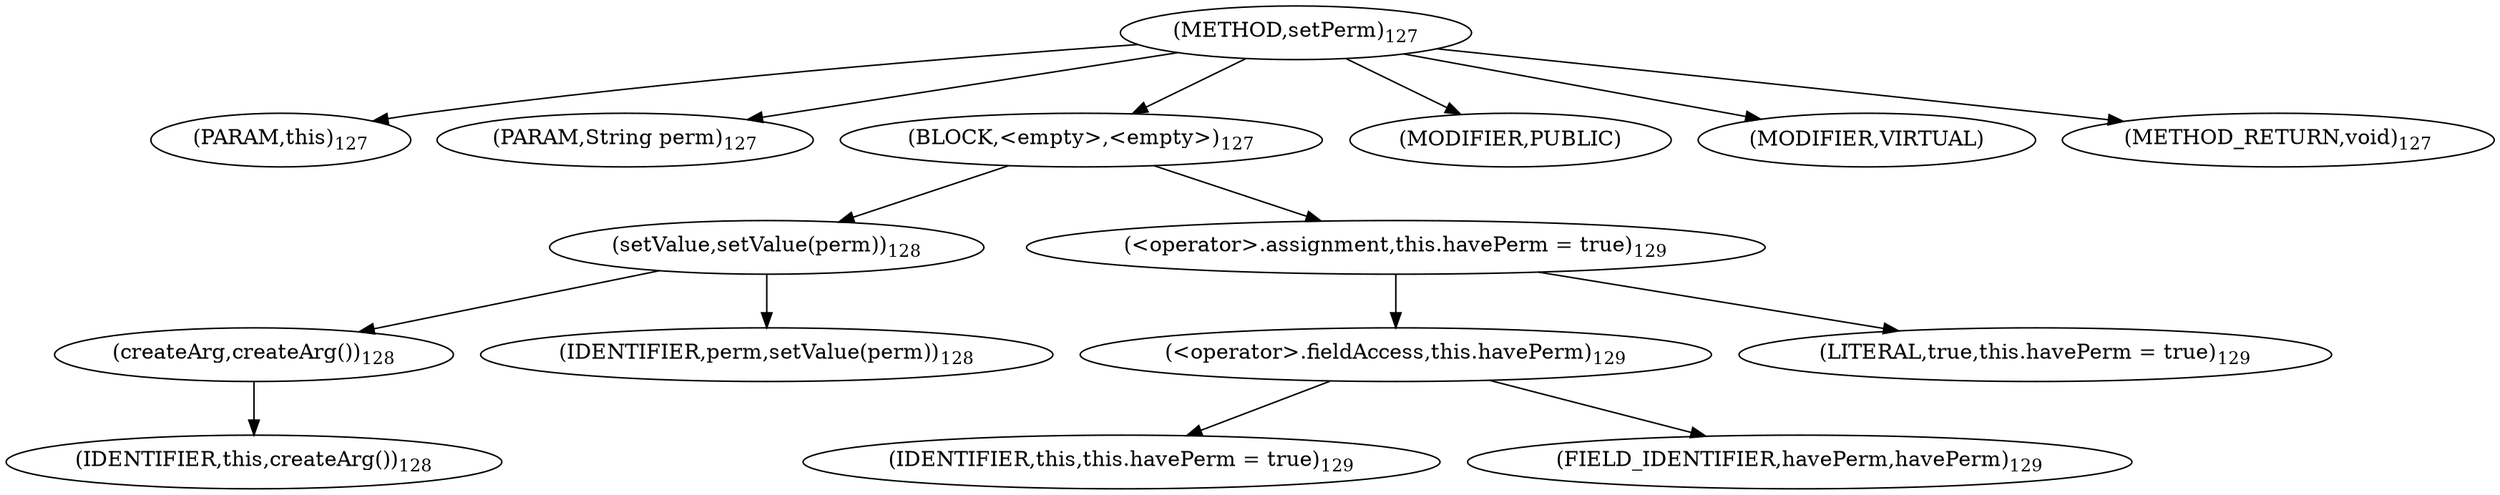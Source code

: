 digraph "setPerm" {  
"129" [label = <(METHOD,setPerm)<SUB>127</SUB>> ]
"8" [label = <(PARAM,this)<SUB>127</SUB>> ]
"130" [label = <(PARAM,String perm)<SUB>127</SUB>> ]
"131" [label = <(BLOCK,&lt;empty&gt;,&lt;empty&gt;)<SUB>127</SUB>> ]
"132" [label = <(setValue,setValue(perm))<SUB>128</SUB>> ]
"133" [label = <(createArg,createArg())<SUB>128</SUB>> ]
"7" [label = <(IDENTIFIER,this,createArg())<SUB>128</SUB>> ]
"134" [label = <(IDENTIFIER,perm,setValue(perm))<SUB>128</SUB>> ]
"135" [label = <(&lt;operator&gt;.assignment,this.havePerm = true)<SUB>129</SUB>> ]
"136" [label = <(&lt;operator&gt;.fieldAccess,this.havePerm)<SUB>129</SUB>> ]
"137" [label = <(IDENTIFIER,this,this.havePerm = true)<SUB>129</SUB>> ]
"138" [label = <(FIELD_IDENTIFIER,havePerm,havePerm)<SUB>129</SUB>> ]
"139" [label = <(LITERAL,true,this.havePerm = true)<SUB>129</SUB>> ]
"140" [label = <(MODIFIER,PUBLIC)> ]
"141" [label = <(MODIFIER,VIRTUAL)> ]
"142" [label = <(METHOD_RETURN,void)<SUB>127</SUB>> ]
  "129" -> "8" 
  "129" -> "130" 
  "129" -> "131" 
  "129" -> "140" 
  "129" -> "141" 
  "129" -> "142" 
  "131" -> "132" 
  "131" -> "135" 
  "132" -> "133" 
  "132" -> "134" 
  "133" -> "7" 
  "135" -> "136" 
  "135" -> "139" 
  "136" -> "137" 
  "136" -> "138" 
}
